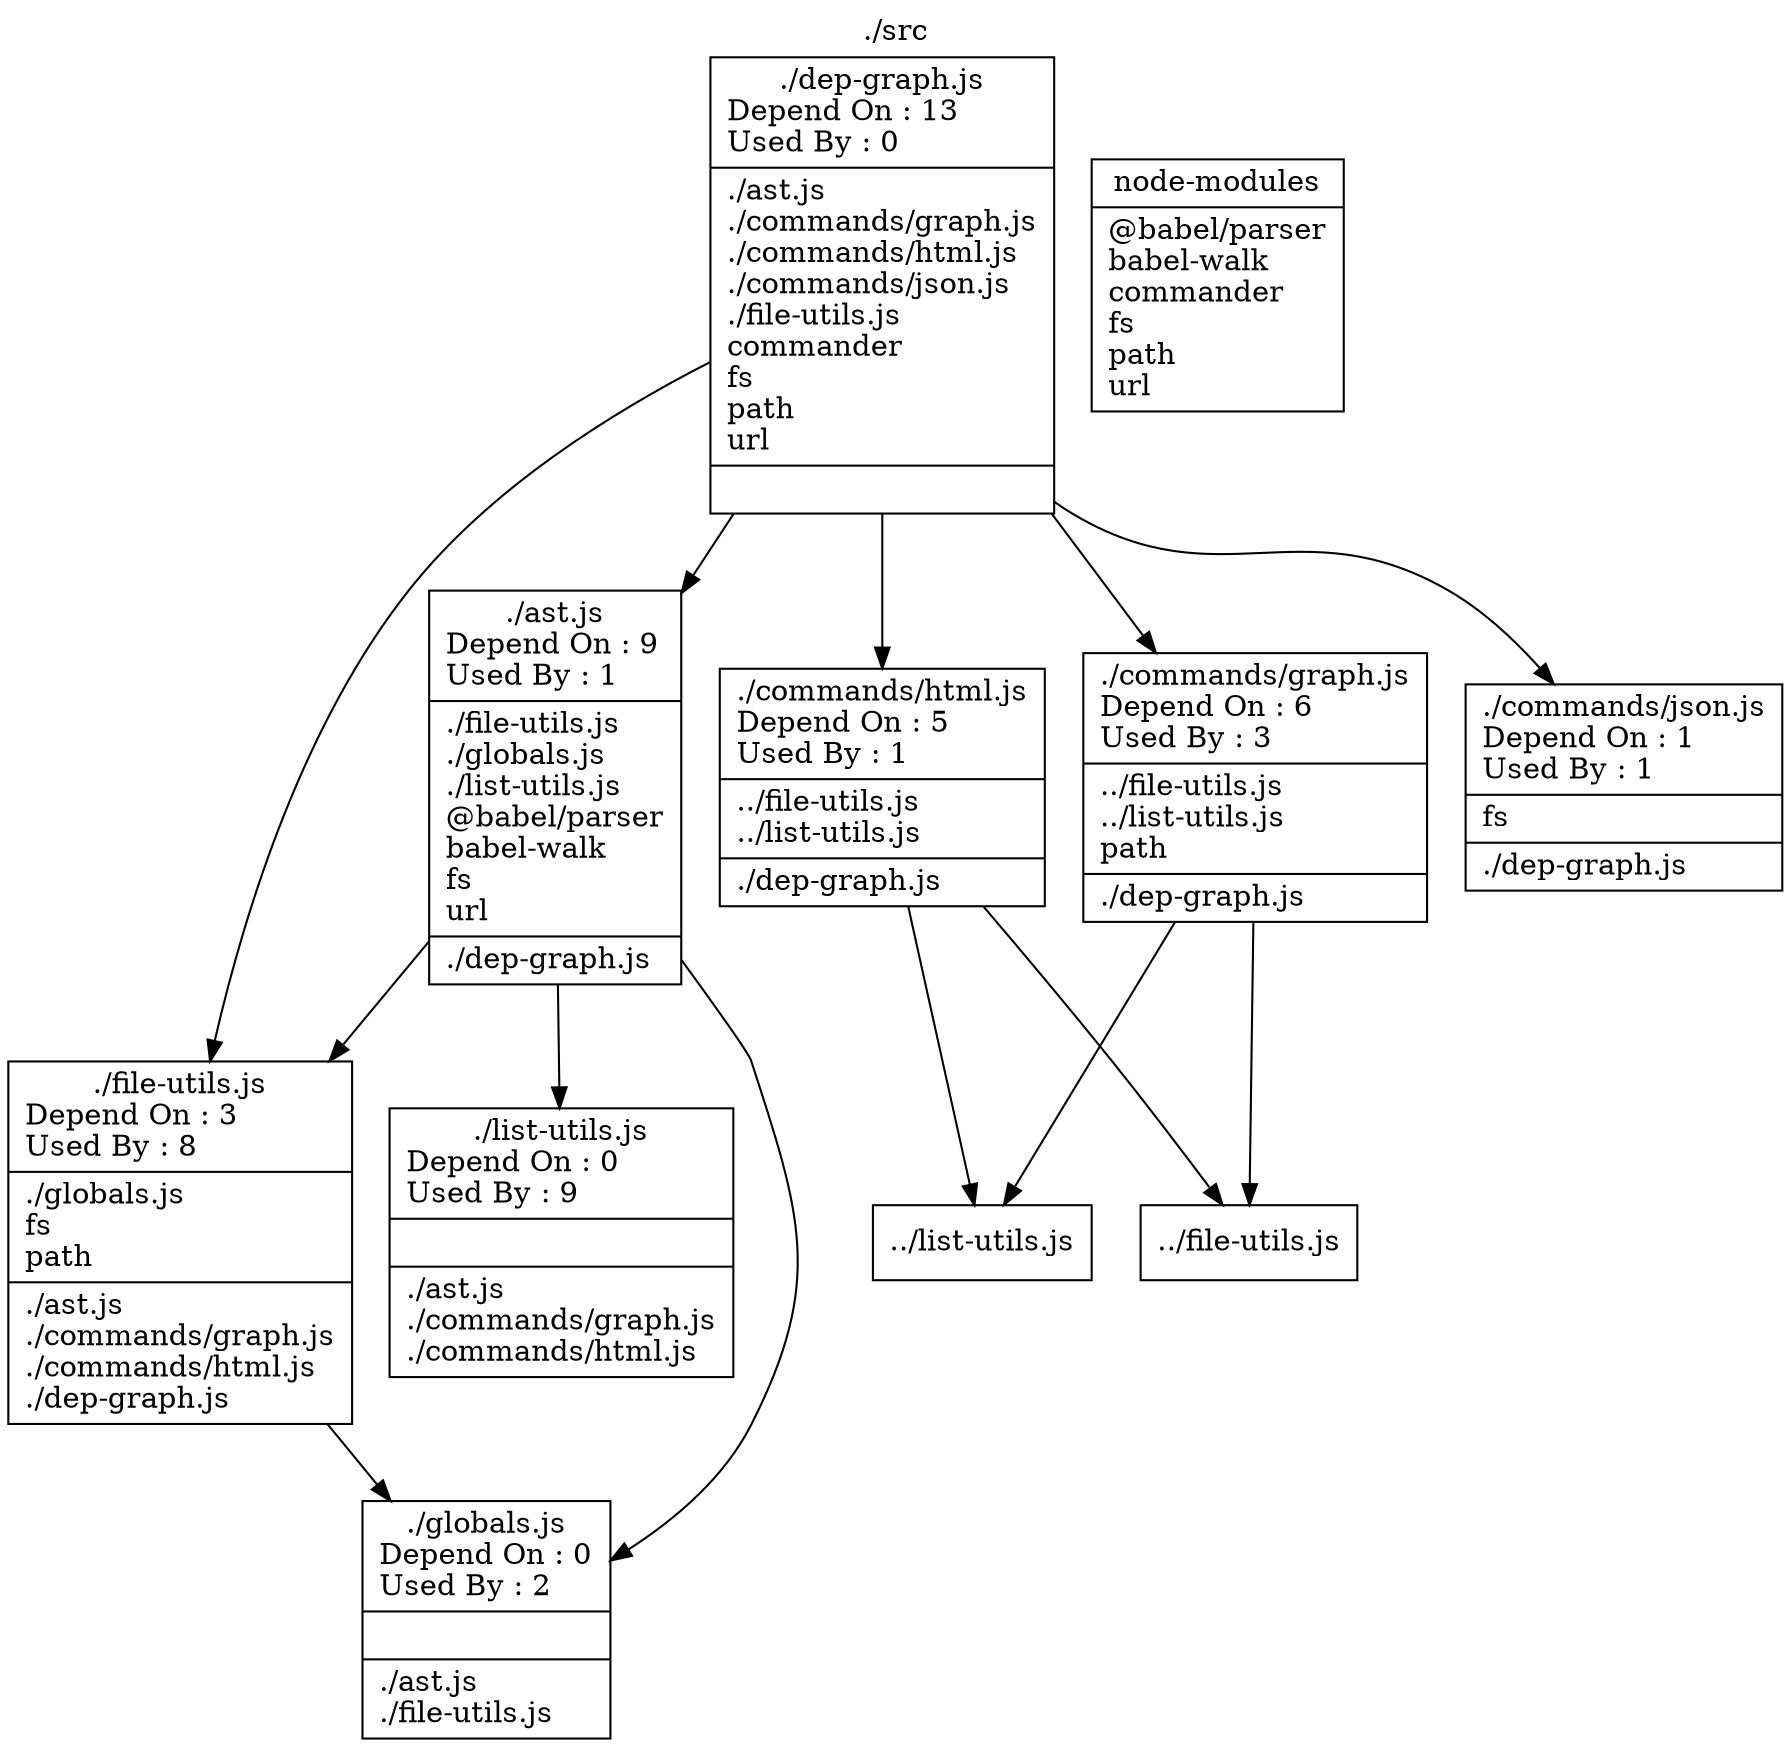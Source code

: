 digraph {
label="./src";
labelloc="t";
node [shape=record];
"./ast.js" [label="{ ./ast.js\n
Depend On : 9\l
Used By : 1\l
|
		./file-utils.js\l
		./globals.js\l
		./list-utils.js\l
		@babel/parser\l
		babel-walk\l
		fs\l
		url\l
|
		./dep-graph.js\l
}"];

"./dep-graph.js" [label="{ ./dep-graph.js\n
Depend On : 13\l
Used By : 0\l
|
		./ast.js\l
		./commands/graph.js\l
		./commands/html.js\l
		./commands/json.js\l
		./file-utils.js\l
		commander\l
		fs\l
		path\l
		url\l
|
}"];

"./file-utils.js" [label="{ ./file-utils.js\n
Depend On : 3\l
Used By : 8\l
|
		./globals.js\l
		fs\l
		path\l
|
		./ast.js\l
		./commands/graph.js\l
		./commands/html.js\l
		./dep-graph.js\l
}"];

"./globals.js" [label="{ ./globals.js\n
Depend On : 0\l
Used By : 2\l
|
|
		./ast.js\l
		./file-utils.js\l
}"];

"./list-utils.js" [label="{ ./list-utils.js\n
Depend On : 0\l
Used By : 9\l
|
|
		./ast.js\l
		./commands/graph.js\l
		./commands/html.js\l
}"];

"./commands/graph.js" [label="{ ./commands/graph.js\n
Depend On : 6\l
Used By : 3\l
|
		../file-utils.js\l
		../list-utils.js\l
		path\l
|
		./dep-graph.js\l
}"];

"./commands/html.js" [label="{ ./commands/html.js\n
Depend On : 5\l
Used By : 1\l
|
		../file-utils.js\l
		../list-utils.js\l
|
		./dep-graph.js\l
}"];

"./commands/json.js" [label="{ ./commands/json.js\n
Depend On : 1\l
Used By : 1\l
|
		fs\l
|
		./dep-graph.js\l
}"];

"node-modules" [label="{node-modules\n | 
 		@babel/parser\l
		babel-walk\l
		commander\l
		fs\l
		path\l
		url\l
}"];
"./ast.js"->"./file-utils.js"
"./ast.js"->"./globals.js"
"./ast.js"->"./list-utils.js"
"./dep-graph.js"->"./ast.js"
"./dep-graph.js"->"./commands/graph.js"
"./dep-graph.js"->"./commands/html.js"
"./dep-graph.js"->"./commands/json.js"
"./dep-graph.js"->"./file-utils.js"
"./file-utils.js"->"./globals.js"
"./commands/graph.js"->"../file-utils.js"
"./commands/graph.js"->"../list-utils.js"
"./commands/html.js"->"../file-utils.js"
"./commands/html.js"->"../list-utils.js"
}
